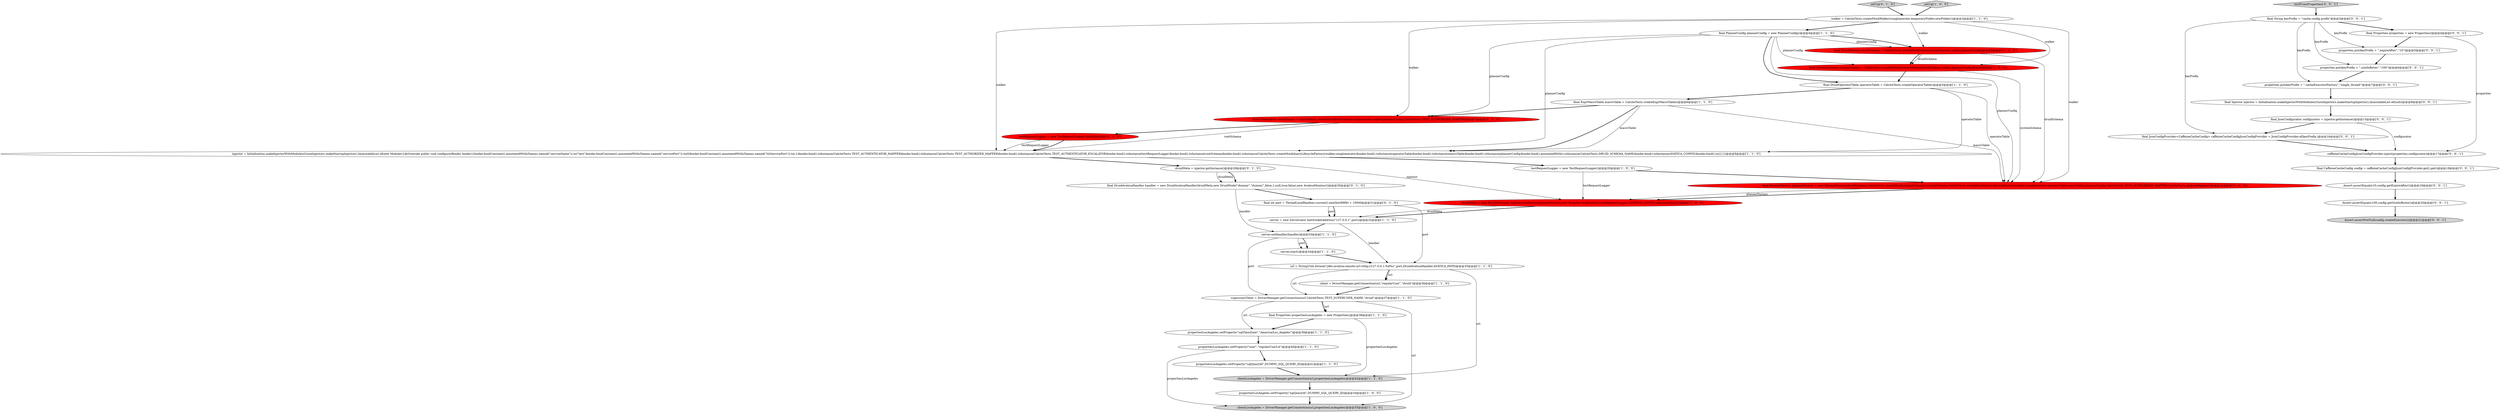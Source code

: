 digraph {
23 [style = filled, label = "final Properties propertiesLosAngeles = new Properties()@@@38@@@['1', '1', '0']", fillcolor = white, shape = ellipse image = "AAA0AAABBB1BBB"];
38 [style = filled, label = "Assert.assertEquals(100,config.getSizeInBytes())@@@20@@@['0', '0', '1']", fillcolor = white, shape = ellipse image = "AAA0AAABBB3BBB"];
14 [style = filled, label = "walker = CalciteTests.createMockWalker(conglomerate,temporaryFolder.newFolder())@@@3@@@['1', '1', '0']", fillcolor = white, shape = ellipse image = "AAA0AAABBB1BBB"];
15 [style = filled, label = "server.setHandler(handler)@@@33@@@['1', '1', '0']", fillcolor = white, shape = ellipse image = "AAA0AAABBB1BBB"];
21 [style = filled, label = "final ExprMacroTable macroTable = CalciteTests.createExprMacroTable()@@@6@@@['1', '1', '0']", fillcolor = white, shape = ellipse image = "AAA0AAABBB1BBB"];
8 [style = filled, label = "druidMeta = new DruidMeta(new SqlLifecycleFactory(plannerFactory,new NoopServiceEmitter(),testRequestLogger),AVATICA_CONFIG,injector)@@@22@@@['1', '0', '0']", fillcolor = red, shape = ellipse image = "AAA1AAABBB1BBB"];
30 [style = filled, label = "final String keyPrefix = \"cache.config.prefix\"@@@3@@@['0', '0', '1']", fillcolor = white, shape = ellipse image = "AAA0AAABBB3BBB"];
0 [style = filled, label = "propertiesLosAngeles.setProperty(\"sqlQueryId\",DUMMY_SQL_QUERY_ID)@@@41@@@['1', '1', '0']", fillcolor = white, shape = ellipse image = "AAA0AAABBB1BBB"];
6 [style = filled, label = "propertiesLosAngeles.setProperty(\"user\",\"regularUserLA\")@@@40@@@['1', '1', '0']", fillcolor = white, shape = ellipse image = "AAA0AAABBB1BBB"];
19 [style = filled, label = "final DruidOperatorTable operatorTable = CalciteTests.createOperatorTable()@@@5@@@['1', '1', '0']", fillcolor = white, shape = ellipse image = "AAA0AAABBB1BBB"];
33 [style = filled, label = "final JsonConfigProvider<CaffeineCacheConfig> caffeineCacheConfigJsonConfigProvider = JsonConfigProvider.of(keyPrefix,)@@@16@@@['0', '0', '1']", fillcolor = white, shape = ellipse image = "AAA0AAABBB3BBB"];
1 [style = filled, label = "final DruidSchema druidSchema = CalciteTests.createMockSchema(conglomerate,walker,plannerConfig)@@@5@@@['1', '0', '0']", fillcolor = red, shape = ellipse image = "AAA1AAABBB1BBB"];
34 [style = filled, label = "properties.put(keyPrefix + \".sizeInBytes\",\"100\")@@@6@@@['0', '0', '1']", fillcolor = white, shape = ellipse image = "AAA0AAABBB3BBB"];
13 [style = filled, label = "clientLosAngeles = DriverManager.getConnection(url,propertiesLosAngeles)@@@35@@@['1', '0', '0']", fillcolor = lightgray, shape = ellipse image = "AAA0AAABBB1BBB"];
16 [style = filled, label = "server.start()@@@34@@@['1', '1', '0']", fillcolor = white, shape = ellipse image = "AAA0AAABBB1BBB"];
31 [style = filled, label = "final Injector injector = Initialization.makeInjectorWithModules(GuiceInjectors.makeStartupInjector(),ImmutableList.of(null))@@@8@@@['0', '0', '1']", fillcolor = white, shape = ellipse image = "AAA0AAABBB3BBB"];
37 [style = filled, label = "final CaffeineCacheConfig config = caffeineCacheConfigJsonConfigProvider.get().get()@@@18@@@['0', '0', '1']", fillcolor = white, shape = ellipse image = "AAA0AAABBB3BBB"];
39 [style = filled, label = "final Properties properties = new Properties()@@@4@@@['0', '0', '1']", fillcolor = white, shape = ellipse image = "AAA0AAABBB3BBB"];
9 [style = filled, label = "final PlannerFactory plannerFactory = new PlannerFactory(druidSchema,CalciteTests.createMockLookupSchema(),systemSchema,CalciteTests.createMockQueryLifecycleFactory(walker,conglomerate),operatorTable,macroTable,plannerConfig,CalciteTests.TEST_AUTHORIZER_MAPPER,CalciteTests.getJsonMapper())@@@21@@@['1', '0', '0']", fillcolor = red, shape = ellipse image = "AAA1AAABBB1BBB"];
43 [style = filled, label = "properties.put(keyPrefix + \".expireAfter\",\"10\")@@@5@@@['0', '0', '1']", fillcolor = white, shape = ellipse image = "AAA0AAABBB3BBB"];
11 [style = filled, label = "final SystemSchema systemSchema = CalciteTests.createMockSystemSchema(druidSchema,walker,plannerConfig)@@@6@@@['1', '0', '0']", fillcolor = red, shape = ellipse image = "AAA1AAABBB1BBB"];
40 [style = filled, label = "Assert.assertEquals(10,config.getExpireAfter())@@@19@@@['0', '0', '1']", fillcolor = white, shape = ellipse image = "AAA0AAABBB3BBB"];
28 [style = filled, label = "final int port = ThreadLocalRandom.current().nextInt(9999) + 10000@@@31@@@['0', '1', '0']", fillcolor = white, shape = ellipse image = "AAA0AAABBB2BBB"];
26 [style = filled, label = "testRequestLogger = new TestRequestLogger()@@@8@@@['0', '1', '0']", fillcolor = red, shape = ellipse image = "AAA1AAABBB2BBB"];
7 [style = filled, label = "propertiesLosAngeles.setProperty(\"sqlTimeZone\",\"America/Los_Angeles\")@@@39@@@['1', '1', '0']", fillcolor = white, shape = ellipse image = "AAA0AAABBB1BBB"];
25 [style = filled, label = "final SchemaPlus rootSchema = CalciteTests.createMockRootSchema(conglomerate,walker,plannerConfig,CalciteTests.TEST_AUTHORIZER_MAPPER)@@@7@@@['0', '1', '0']", fillcolor = red, shape = ellipse image = "AAA1AAABBB2BBB"];
4 [style = filled, label = "final PlannerConfig plannerConfig = new PlannerConfig()@@@4@@@['1', '1', '0']", fillcolor = white, shape = ellipse image = "AAA0AAABBB1BBB"];
27 [style = filled, label = "setUp['0', '1', '0']", fillcolor = lightgray, shape = diamond image = "AAA0AAABBB2BBB"];
42 [style = filled, label = "Assert.assertNotNull(config.createExecutor())@@@21@@@['0', '0', '1']", fillcolor = lightgray, shape = ellipse image = "AAA0AAABBB3BBB"];
36 [style = filled, label = "properties.put(keyPrefix + \".cacheExecutorFactory\",\"single_thread\")@@@7@@@['0', '0', '1']", fillcolor = white, shape = ellipse image = "AAA0AAABBB3BBB"];
5 [style = filled, label = "client = DriverManager.getConnection(url,\"regularUser\",\"druid\")@@@36@@@['1', '1', '0']", fillcolor = white, shape = ellipse image = "AAA0AAABBB1BBB"];
3 [style = filled, label = "testRequestLogger = new TestRequestLogger()@@@20@@@['1', '0', '0']", fillcolor = white, shape = ellipse image = "AAA0AAABBB1BBB"];
22 [style = filled, label = "superuserClient = DriverManager.getConnection(url,CalciteTests.TEST_SUPERUSER_NAME,\"druid\")@@@37@@@['1', '1', '0']", fillcolor = white, shape = ellipse image = "AAA0AAABBB1BBB"];
29 [style = filled, label = "final DruidAvaticaHandler handler = new DruidAvaticaHandler(druidMeta,new DruidNode(\"dummy\",\"dummy\",false,1,null,true,false),new AvaticaMonitor())@@@30@@@['0', '1', '0']", fillcolor = white, shape = ellipse image = "AAA0AAABBB2BBB"];
2 [style = filled, label = "injector = Initialization.makeInjectorWithModules(GuiceInjectors.makeStartupInjector(),ImmutableList.of(new Module(){@Override public void configure(Binder binder){binder.bindConstant().annotatedWith(Names.named(\"serviceName\")).to(\"test\")binder.bindConstant().annotatedWith(Names.named(\"servicePort\")).to(0)binder.bindConstant().annotatedWith(Names.named(\"tlsServicePort\")).to(-1)binder.bind().toInstance(CalciteTests.TEST_AUTHENTICATOR_MAPPER)binder.bind().toInstance(CalciteTests.TEST_AUTHORIZER_MAPPER)binder.bind().toInstance(CalciteTests.TEST_AUTHENTICATOR_ESCALATOR)binder.bind().toInstance(testRequestLogger)binder.bind().toInstance(rootSchema)binder.bind().toInstance(CalciteTests.createMockQueryLifecycleFactory(walker,conglomerate))binder.bind().toInstance(operatorTable)binder.bind().toInstance(macroTable)binder.bind().toInstance(plannerConfig)binder.bind().annotatedWith().toInstance(CalciteTests.DRUID_SCHEMA_NAME)binder.bind().toInstance(AVATICA_CONFIG)binder.bind().to()}}))@@@9@@@['1', '1', '0']", fillcolor = white, shape = ellipse image = "AAA0AAABBB1BBB"];
10 [style = filled, label = "server = new Server(new InetSocketAddress(\"127.0.0.1\",port))@@@32@@@['1', '1', '0']", fillcolor = white, shape = ellipse image = "AAA0AAABBB1BBB"];
12 [style = filled, label = "url = StringUtils.format(\"jdbc:avatica:remote:url=http://127.0.0.1:%d%s\",port,DruidAvaticaHandler.AVATICA_PATH)@@@35@@@['1', '1', '0']", fillcolor = white, shape = ellipse image = "AAA0AAABBB1BBB"];
41 [style = filled, label = "testFromProperties['0', '0', '1']", fillcolor = lightgray, shape = diamond image = "AAA0AAABBB3BBB"];
20 [style = filled, label = "propertiesLosAngeles.setProperty(\"sqlQueryId\",DUMMY_SQL_QUERY_ID)@@@34@@@['1', '0', '0']", fillcolor = white, shape = ellipse image = "AAA0AAABBB1BBB"];
32 [style = filled, label = "caffeineCacheConfigJsonConfigProvider.inject(properties,configurator)@@@17@@@['0', '0', '1']", fillcolor = white, shape = ellipse image = "AAA0AAABBB3BBB"];
17 [style = filled, label = "clientLosAngeles = DriverManager.getConnection(url,propertiesLosAngeles)@@@42@@@['1', '1', '0']", fillcolor = lightgray, shape = ellipse image = "AAA0AAABBB1BBB"];
18 [style = filled, label = "setUp['1', '0', '0']", fillcolor = lightgray, shape = diamond image = "AAA0AAABBB1BBB"];
24 [style = filled, label = "druidMeta = injector.getInstance()@@@29@@@['0', '1', '0']", fillcolor = white, shape = ellipse image = "AAA0AAABBB2BBB"];
35 [style = filled, label = "final JsonConfigurator configurator = injector.getInstance()@@@15@@@['0', '0', '1']", fillcolor = white, shape = ellipse image = "AAA0AAABBB3BBB"];
2->8 [style = solid, label="injector"];
8->10 [style = bold, label=""];
14->1 [style = solid, label="walker"];
32->37 [style = bold, label=""];
12->5 [style = bold, label=""];
14->11 [style = solid, label="walker"];
3->8 [style = solid, label="testRequestLogger"];
21->2 [style = solid, label="macroTable"];
14->25 [style = solid, label="walker"];
4->9 [style = solid, label="plannerConfig"];
40->38 [style = bold, label=""];
38->42 [style = bold, label=""];
21->2 [style = bold, label=""];
10->12 [style = solid, label="handler"];
31->35 [style = bold, label=""];
8->10 [style = solid, label="druidMeta"];
25->2 [style = solid, label="rootSchema"];
2->24 [style = bold, label=""];
15->16 [style = solid, label="port"];
17->20 [style = bold, label=""];
30->43 [style = solid, label="keyPrefix"];
30->34 [style = solid, label="keyPrefix"];
12->22 [style = solid, label="url"];
24->29 [style = solid, label="druidMeta"];
0->17 [style = bold, label=""];
22->23 [style = solid, label="url"];
36->31 [style = bold, label=""];
4->19 [style = bold, label=""];
4->1 [style = solid, label="plannerConfig"];
21->25 [style = bold, label=""];
1->11 [style = solid, label="druidSchema"];
28->10 [style = solid, label="port"];
9->8 [style = bold, label=""];
22->23 [style = bold, label=""];
1->11 [style = bold, label=""];
19->2 [style = solid, label="operatorTable"];
41->30 [style = bold, label=""];
34->36 [style = bold, label=""];
7->6 [style = bold, label=""];
25->26 [style = bold, label=""];
4->11 [style = solid, label="plannerConfig"];
11->9 [style = solid, label="systemSchema"];
23->7 [style = bold, label=""];
39->32 [style = solid, label="properties"];
26->2 [style = solid, label="testRequestLogger"];
5->22 [style = bold, label=""];
43->34 [style = bold, label=""];
14->4 [style = bold, label=""];
30->33 [style = solid, label="keyPrefix"];
20->13 [style = bold, label=""];
27->14 [style = bold, label=""];
12->5 [style = solid, label="url"];
2->3 [style = bold, label=""];
28->12 [style = solid, label="port"];
30->36 [style = solid, label="keyPrefix"];
3->9 [style = bold, label=""];
14->2 [style = solid, label="walker"];
33->32 [style = bold, label=""];
6->13 [style = solid, label="propertiesLosAngeles"];
29->15 [style = solid, label="handler"];
4->1 [style = bold, label=""];
19->9 [style = solid, label="operatorTable"];
4->25 [style = solid, label="plannerConfig"];
19->21 [style = bold, label=""];
9->8 [style = solid, label="plannerFactory"];
4->2 [style = solid, label="plannerConfig"];
10->15 [style = bold, label=""];
28->10 [style = bold, label=""];
22->7 [style = solid, label="url"];
22->13 [style = solid, label="url"];
39->43 [style = bold, label=""];
35->33 [style = bold, label=""];
6->0 [style = bold, label=""];
24->29 [style = bold, label=""];
35->32 [style = solid, label="configurator"];
11->19 [style = bold, label=""];
15->16 [style = bold, label=""];
14->9 [style = solid, label="walker"];
29->28 [style = bold, label=""];
26->2 [style = bold, label=""];
15->22 [style = solid, label="port"];
12->17 [style = solid, label="url"];
21->9 [style = solid, label="macroTable"];
1->9 [style = solid, label="druidSchema"];
23->17 [style = solid, label="propertiesLosAngeles"];
30->39 [style = bold, label=""];
16->12 [style = bold, label=""];
18->14 [style = bold, label=""];
37->40 [style = bold, label=""];
}
